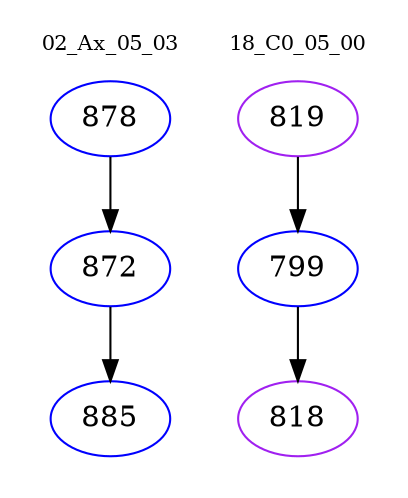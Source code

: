 digraph{
subgraph cluster_0 {
color = white
label = "02_Ax_05_03";
fontsize=10;
T0_878 [label="878", color="blue"]
T0_878 -> T0_872 [color="black"]
T0_872 [label="872", color="blue"]
T0_872 -> T0_885 [color="black"]
T0_885 [label="885", color="blue"]
}
subgraph cluster_1 {
color = white
label = "18_C0_05_00";
fontsize=10;
T1_819 [label="819", color="purple"]
T1_819 -> T1_799 [color="black"]
T1_799 [label="799", color="blue"]
T1_799 -> T1_818 [color="black"]
T1_818 [label="818", color="purple"]
}
}
